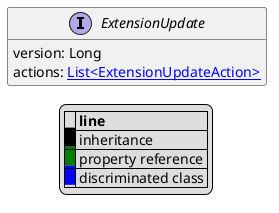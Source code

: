 @startuml

hide empty fields
hide empty methods
legend
|= |= line |
|<back:black>   </back>| inheritance |
|<back:green>   </back>| property reference |
|<back:blue>   </back>| discriminated class |
endlegend
interface ExtensionUpdate [[ExtensionUpdate.svg]]  {
    version: Long
    actions: [[ExtensionUpdateAction.svg List<ExtensionUpdateAction>]]
}






@enduml
